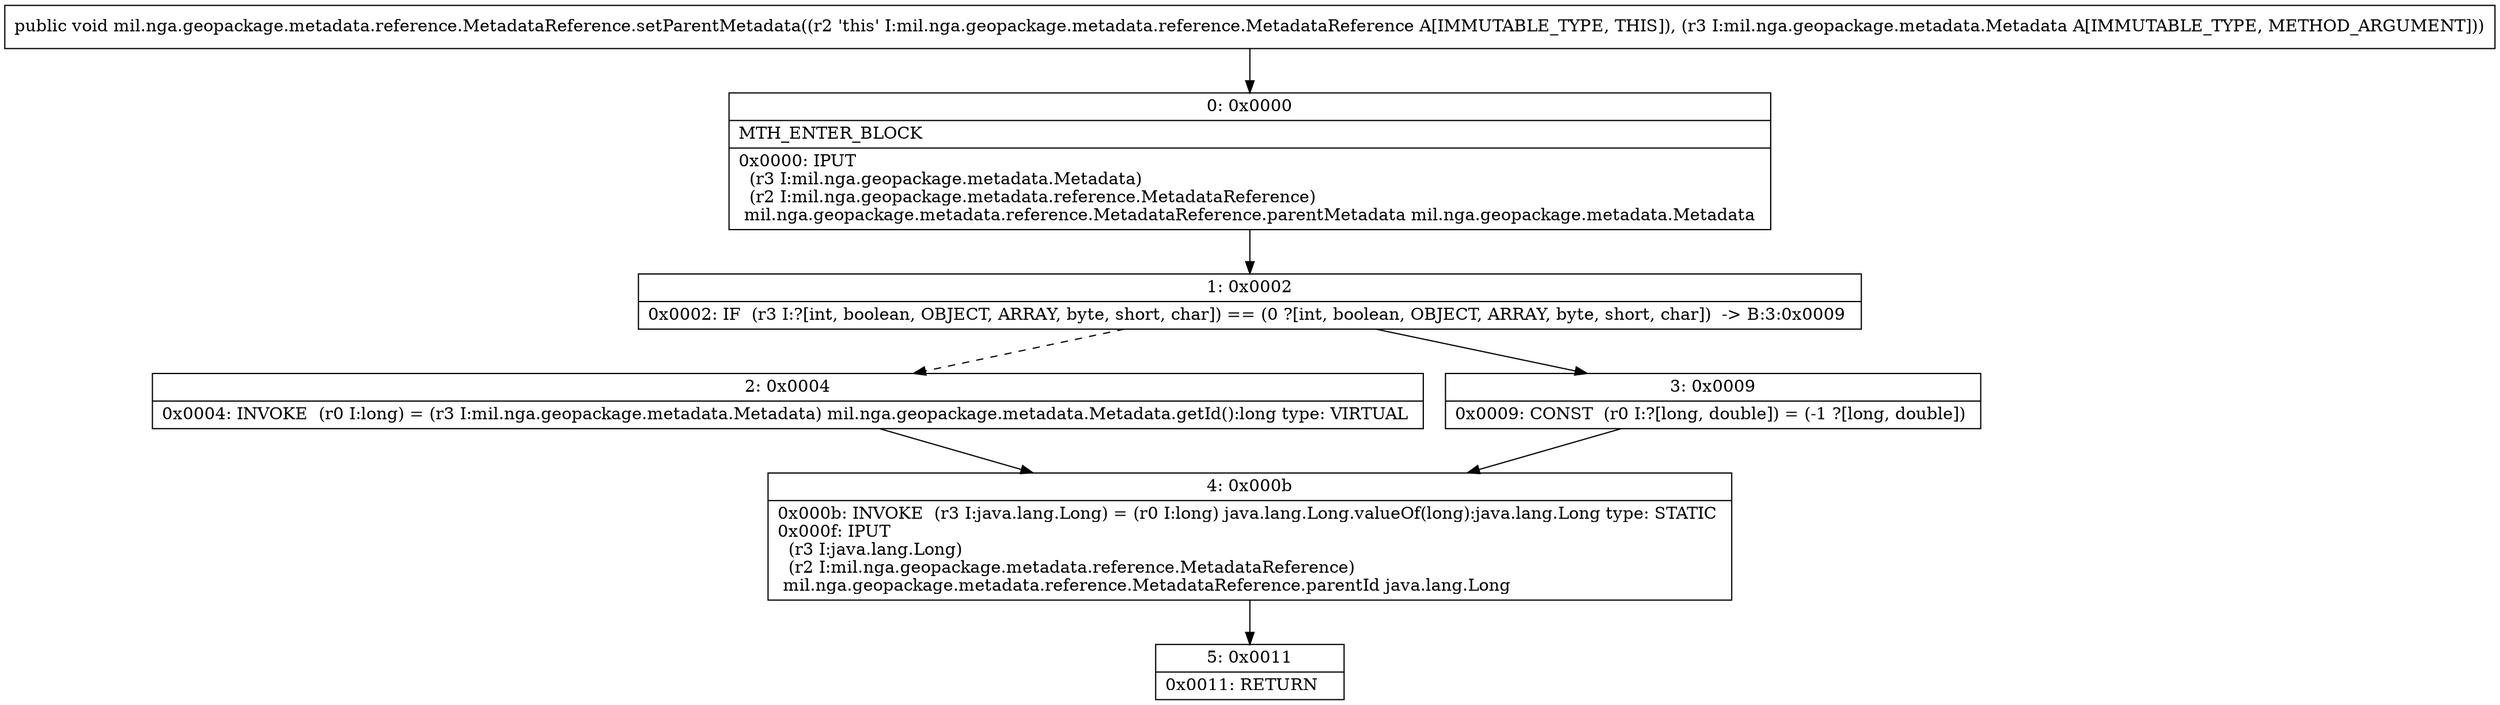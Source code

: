 digraph "CFG formil.nga.geopackage.metadata.reference.MetadataReference.setParentMetadata(Lmil\/nga\/geopackage\/metadata\/Metadata;)V" {
Node_0 [shape=record,label="{0\:\ 0x0000|MTH_ENTER_BLOCK\l|0x0000: IPUT  \l  (r3 I:mil.nga.geopackage.metadata.Metadata)\l  (r2 I:mil.nga.geopackage.metadata.reference.MetadataReference)\l mil.nga.geopackage.metadata.reference.MetadataReference.parentMetadata mil.nga.geopackage.metadata.Metadata \l}"];
Node_1 [shape=record,label="{1\:\ 0x0002|0x0002: IF  (r3 I:?[int, boolean, OBJECT, ARRAY, byte, short, char]) == (0 ?[int, boolean, OBJECT, ARRAY, byte, short, char])  \-\> B:3:0x0009 \l}"];
Node_2 [shape=record,label="{2\:\ 0x0004|0x0004: INVOKE  (r0 I:long) = (r3 I:mil.nga.geopackage.metadata.Metadata) mil.nga.geopackage.metadata.Metadata.getId():long type: VIRTUAL \l}"];
Node_3 [shape=record,label="{3\:\ 0x0009|0x0009: CONST  (r0 I:?[long, double]) = (\-1 ?[long, double]) \l}"];
Node_4 [shape=record,label="{4\:\ 0x000b|0x000b: INVOKE  (r3 I:java.lang.Long) = (r0 I:long) java.lang.Long.valueOf(long):java.lang.Long type: STATIC \l0x000f: IPUT  \l  (r3 I:java.lang.Long)\l  (r2 I:mil.nga.geopackage.metadata.reference.MetadataReference)\l mil.nga.geopackage.metadata.reference.MetadataReference.parentId java.lang.Long \l}"];
Node_5 [shape=record,label="{5\:\ 0x0011|0x0011: RETURN   \l}"];
MethodNode[shape=record,label="{public void mil.nga.geopackage.metadata.reference.MetadataReference.setParentMetadata((r2 'this' I:mil.nga.geopackage.metadata.reference.MetadataReference A[IMMUTABLE_TYPE, THIS]), (r3 I:mil.nga.geopackage.metadata.Metadata A[IMMUTABLE_TYPE, METHOD_ARGUMENT])) }"];
MethodNode -> Node_0;
Node_0 -> Node_1;
Node_1 -> Node_2[style=dashed];
Node_1 -> Node_3;
Node_2 -> Node_4;
Node_3 -> Node_4;
Node_4 -> Node_5;
}

